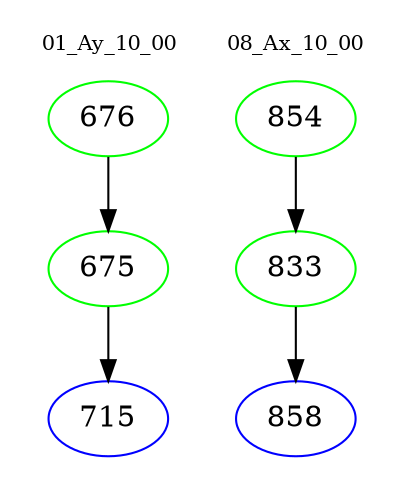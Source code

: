 digraph{
subgraph cluster_0 {
color = white
label = "01_Ay_10_00";
fontsize=10;
T0_676 [label="676", color="green"]
T0_676 -> T0_675 [color="black"]
T0_675 [label="675", color="green"]
T0_675 -> T0_715 [color="black"]
T0_715 [label="715", color="blue"]
}
subgraph cluster_1 {
color = white
label = "08_Ax_10_00";
fontsize=10;
T1_854 [label="854", color="green"]
T1_854 -> T1_833 [color="black"]
T1_833 [label="833", color="green"]
T1_833 -> T1_858 [color="black"]
T1_858 [label="858", color="blue"]
}
}
